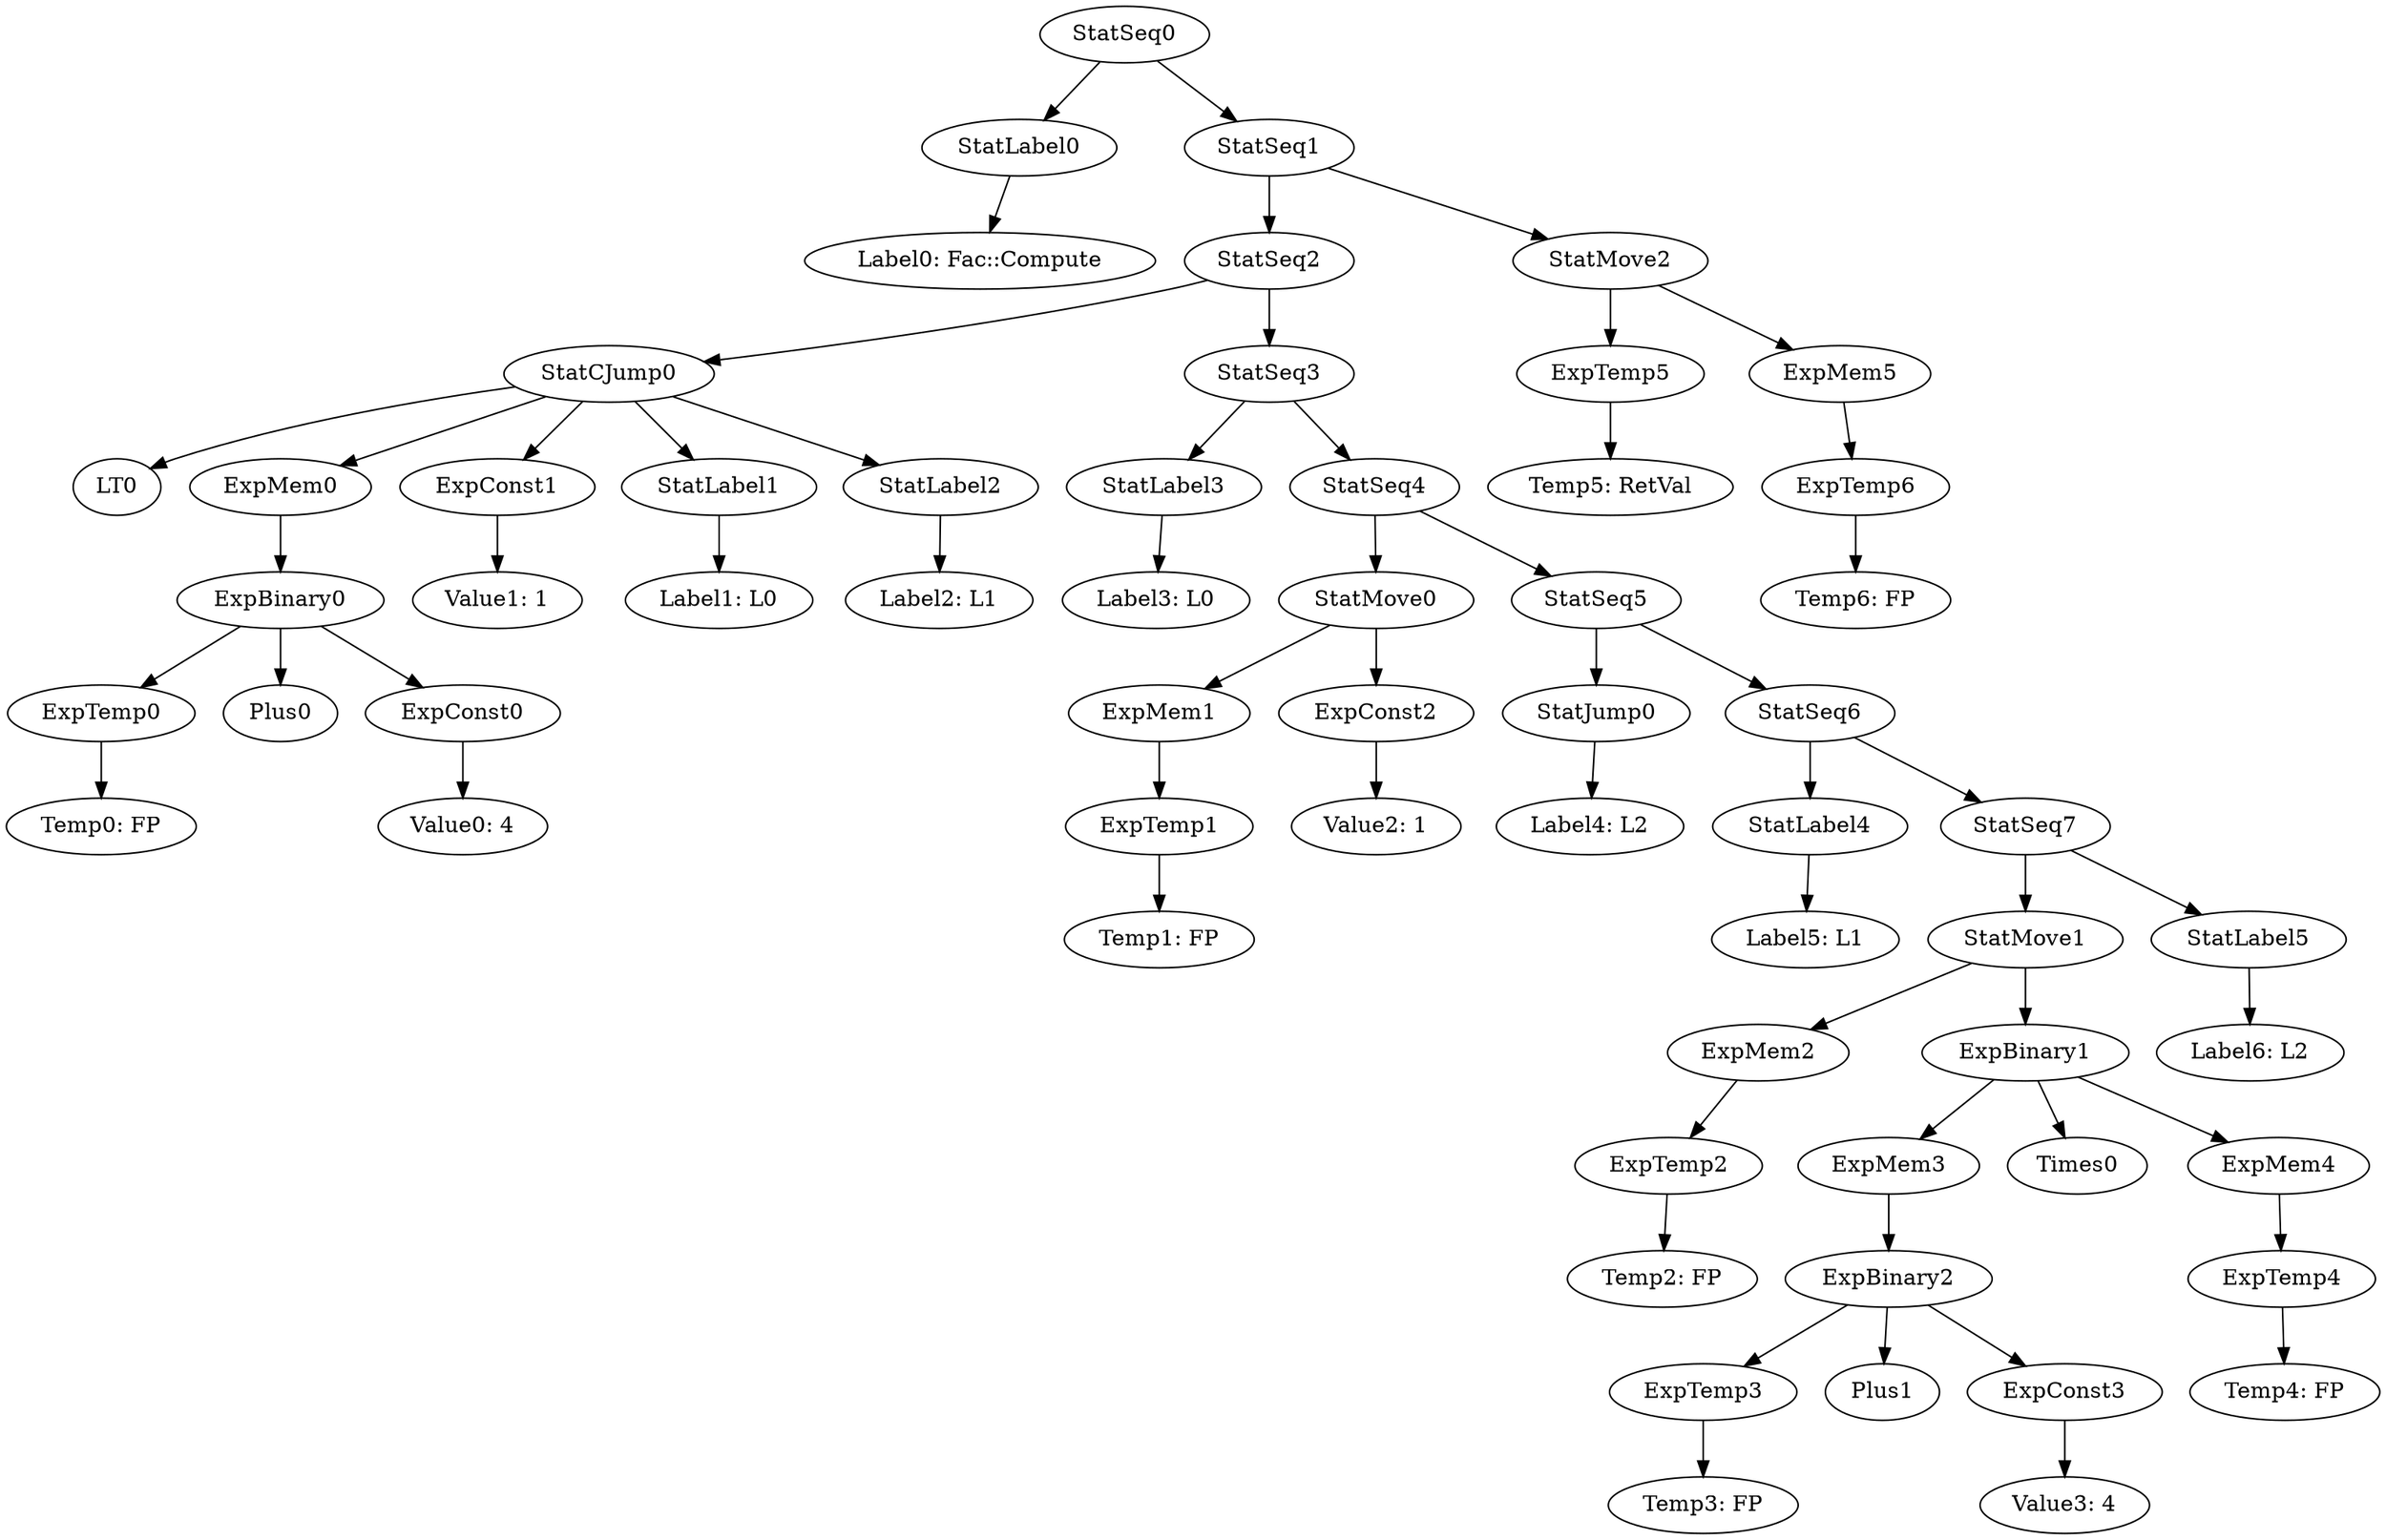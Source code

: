 digraph {
	ordering = out;
	ExpTemp6 -> "Temp6: FP";
	StatMove2 -> ExpTemp5;
	StatMove2 -> ExpMem5;
	ExpTemp4 -> "Temp4: FP";
	ExpBinary1 -> ExpMem3;
	ExpBinary1 -> Times0;
	ExpBinary1 -> ExpMem4;
	ExpMem3 -> ExpBinary2;
	ExpConst3 -> "Value3: 4";
	StatLabel5 -> "Label6: L2";
	ExpBinary2 -> ExpTemp3;
	ExpBinary2 -> Plus1;
	ExpBinary2 -> ExpConst3;
	ExpTemp2 -> "Temp2: FP";
	StatSeq1 -> StatSeq2;
	StatSeq1 -> StatMove2;
	ExpConst1 -> "Value1: 1";
	ExpMem0 -> ExpBinary0;
	ExpMem4 -> ExpTemp4;
	ExpBinary0 -> ExpTemp0;
	ExpBinary0 -> Plus0;
	ExpBinary0 -> ExpConst0;
	ExpMem1 -> ExpTemp1;
	StatSeq7 -> StatMove1;
	StatSeq7 -> StatLabel5;
	StatLabel0 -> "Label0: Fac::Compute";
	ExpConst0 -> "Value0: 4";
	StatLabel2 -> "Label2: L1";
	StatSeq2 -> StatCJump0;
	StatSeq2 -> StatSeq3;
	StatLabel3 -> "Label3: L0";
	ExpTemp5 -> "Temp5: RetVal";
	StatSeq0 -> StatLabel0;
	StatSeq0 -> StatSeq1;
	ExpTemp1 -> "Temp1: FP";
	StatSeq3 -> StatLabel3;
	StatSeq3 -> StatSeq4;
	StatMove0 -> ExpMem1;
	StatMove0 -> ExpConst2;
	ExpMem2 -> ExpTemp2;
	StatLabel1 -> "Label1: L0";
	StatJump0 -> "Label4: L2";
	StatSeq4 -> StatMove0;
	StatSeq4 -> StatSeq5;
	ExpTemp3 -> "Temp3: FP";
	StatSeq6 -> StatLabel4;
	StatSeq6 -> StatSeq7;
	ExpConst2 -> "Value2: 1";
	ExpMem5 -> ExpTemp6;
	StatMove1 -> ExpMem2;
	StatMove1 -> ExpBinary1;
	StatCJump0 -> LT0;
	StatCJump0 -> ExpMem0;
	StatCJump0 -> ExpConst1;
	StatCJump0 -> StatLabel1;
	StatCJump0 -> StatLabel2;
	StatSeq5 -> StatJump0;
	StatSeq5 -> StatSeq6;
	ExpTemp0 -> "Temp0: FP";
	StatLabel4 -> "Label5: L1";
}

